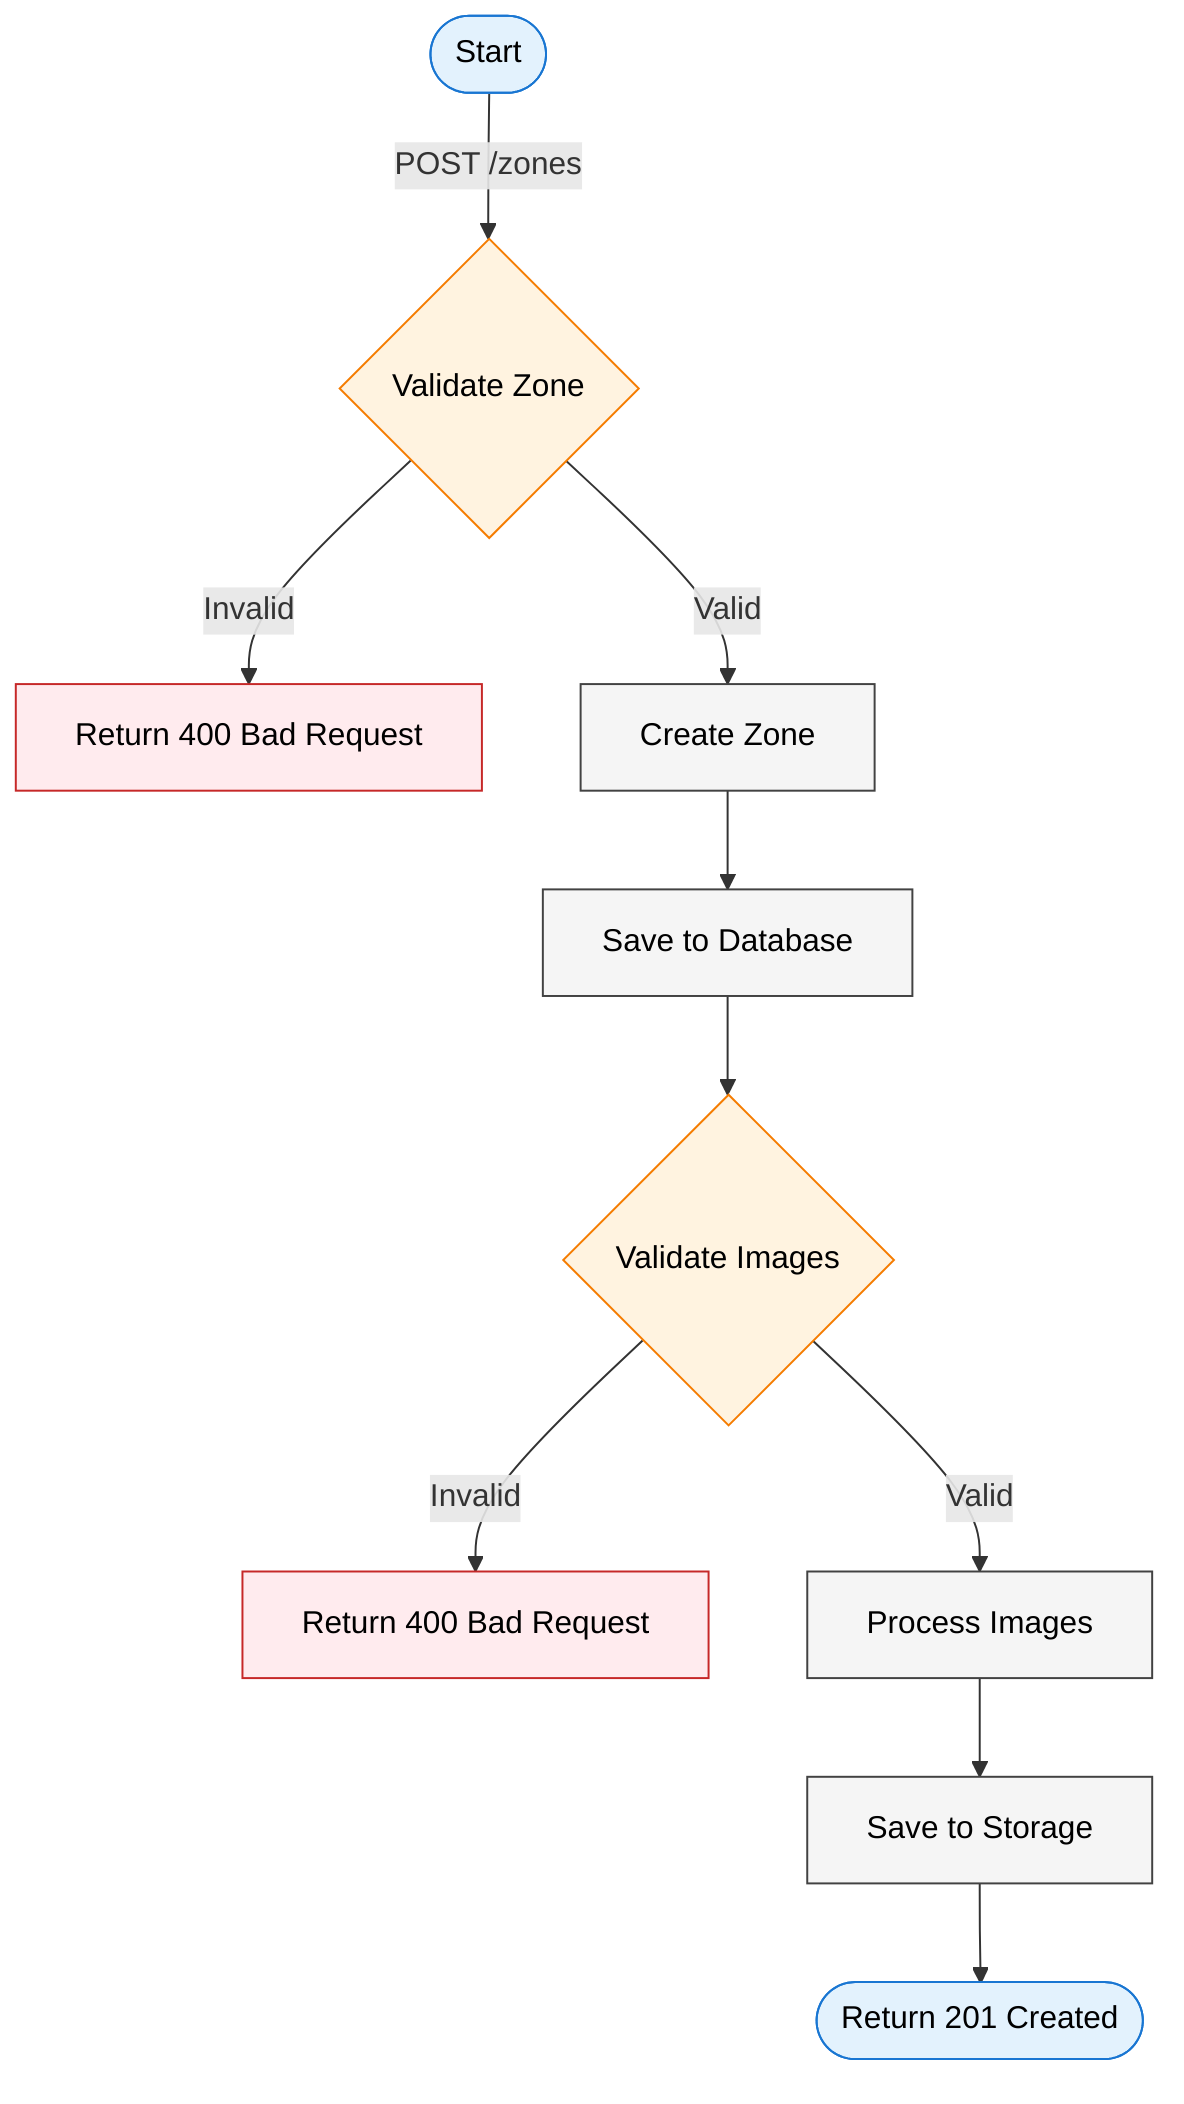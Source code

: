 graph TD
%% Main Flow
    Start([Start]) -->|POST /zones| ValidateZone{Validate Zone}
    ValidateZone -->|Invalid| HandleError[Return 400 Bad Request]
    ValidateZone -->|Valid| CreateZone[Create Zone]
    CreateZone --> SaveZone[Save to Database]

%% Image Processing
    SaveZone --> ValidateImages{Validate Images}
    ValidateImages -->|Invalid| HandleImageError[Return 400 Bad Request]
    ValidateImages -->|Valid| ProcessImages[Process Images]
    ProcessImages --> SaveImages[Save to Storage]
    SaveImages --> Success([Return 201 Created])

%% Style Definitions
    classDef start_end fill:#e3f2fd,stroke:#1976d2,color:black
    classDef process fill:#f5f5f5,stroke:#424242,color:black
    classDef validation fill:#fff3e0,stroke:#f57c00,color:black
    classDef error fill:#ffebee,stroke:#c62828,color:black

%% Apply Styles
    class Start,Success start_end
    class CreateZone,SaveZone,ProcessImages,SaveImages process
    class ValidateZone,ValidateImages validation
    class HandleError,HandleImageError error